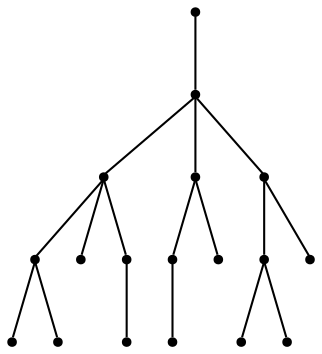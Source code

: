 graph {
  node [shape=point,comment="{\"directed\":false,\"doi\":\"10.1007/978-3-319-50106-2_19\",\"figure\":\"4 (2)\"}"]

  v0 [pos="1092.6938314581175,2062.4576040314278"]
  v1 [pos="1092.6938314581175,2019.7554526527165"]
  v2 [pos="1135.394407768525,2019.7554526527165"]
  v3 [pos="1092.6938314581175,2105.159755410138"]
  v4 [pos="1178.0970824967167,2062.4576040314278"]
  v5 [pos="1049.9902029036605,2062.4576040314273"]
  v6 [pos="1049.9902029036605,2019.7554526527165"]
  v7 [pos="1007.2885773843607,2062.4576040314278"]
  v8 [pos="964.5859662445868,2019.7554526527165"]
  v9 [pos="1007.2885773843607,2019.7554526527165"]
  v10 [pos="1007.2885773843607,2147.8575828294397"]
  v11 [pos="921.8843407252872,2105.159755410138"]
  v12 [pos="1007.2885773843607,2105.159755410138"]
  v13 [pos="964.5859662445868,2062.4576040314278"]
  v14 [pos="964.5859662445868,2190.5639309922835"]
  v15 [pos="921.8843407252872,2062.4576040314278"]
  v16 [pos="921.8843407252872,2019.7554526527165"]
  v17 [pos="879.1817295855133,2062.4576040314273"]

  v0 -- v1 [id="-1",pos="1092.6938314581175,2062.4576040314278 1092.6938314581175,2019.7554526527165 1092.6938314581175,2019.7554526527165 1092.6938314581175,2019.7554526527165"]
  v0 -- v2 [id="-2",pos="1092.6938314581175,2062.4576040314278 1135.394407768525,2019.7554526527165 1135.394407768525,2019.7554526527165 1135.394407768525,2019.7554526527165"]
  v3 -- v4 [id="-3",pos="1092.6938314581175,2105.159755410138 1178.0970824967167,2062.4576040314278 1178.0970824967167,2062.4576040314278 1178.0970824967167,2062.4576040314278"]
  v3 -- v5 [id="-4",pos="1092.6938314581175,2105.159755410138 1049.9902029036605,2062.4576040314273 1049.9902029036605,2062.4576040314273 1049.9902029036605,2062.4576040314273"]
  v3 -- v0 [id="-5",pos="1092.6938314581175,2105.159755410138 1092.6938314581175,2062.4576040314278 1092.6938314581175,2062.4576040314278 1092.6938314581175,2062.4576040314278"]
  v5 -- v6 [id="-6",pos="1049.9902029036605,2062.4576040314273 1049.9902029036605,2019.7554526527165 1049.9902029036605,2019.7554526527165 1049.9902029036605,2019.7554526527165"]
  v7 -- v8 [id="-7",pos="1007.2885773843607,2062.4576040314278 964.5859662445868,2019.7554526527165 964.5859662445868,2019.7554526527165 964.5859662445868,2019.7554526527165"]
  v7 -- v9 [id="-8",pos="1007.2885773843607,2062.4576040314278 1007.2885773843607,2019.7554526527165 1007.2885773843607,2019.7554526527165 1007.2885773843607,2019.7554526527165"]
  v10 -- v11 [id="-9",pos="1007.2885773843607,2147.8575828294397 921.8843407252872,2105.159755410138 921.8843407252872,2105.159755410138 921.8843407252872,2105.159755410138"]
  v10 -- v3 [id="-10",pos="1007.2885773843607,2147.8575828294397 1092.6938314581175,2105.159755410138 1092.6938314581175,2105.159755410138 1092.6938314581175,2105.159755410138"]
  v10 -- v12 [id="-11",pos="1007.2885773843607,2147.8575828294397 1007.2885773843607,2105.159755410138 1007.2885773843607,2105.159755410138 1007.2885773843607,2105.159755410138"]
  v12 -- v7 [id="-12",pos="1007.2885773843607,2105.159755410138 1007.2885773843607,2062.4576040314278 1007.2885773843607,2062.4576040314278 1007.2885773843607,2062.4576040314278"]
  v12 -- v13 [id="-13",pos="1007.2885773843607,2105.159755410138 964.5859662445868,2062.4576040314278 964.5859662445868,2062.4576040314278 964.5859662445868,2062.4576040314278"]
  v14 -- v10 [id="-14",pos="964.5859662445868,2190.5639309922835 1007.2885773843607,2147.8575828294397 1007.2885773843607,2147.8575828294397 1007.2885773843607,2147.8575828294397"]
  v15 -- v16 [id="-15",pos="921.8843407252872,2062.4576040314278 921.8843407252872,2019.7554526527165 921.8843407252872,2019.7554526527165 921.8843407252872,2019.7554526527165"]
  v11 -- v17 [id="-16",pos="921.8843407252872,2105.159755410138 879.1817295855133,2062.4576040314273 879.1817295855133,2062.4576040314273 879.1817295855133,2062.4576040314273"]
  v11 -- v15 [id="-17",pos="921.8843407252872,2105.159755410138 921.8843407252872,2062.4576040314278 921.8843407252872,2062.4576040314278 921.8843407252872,2062.4576040314278"]
}